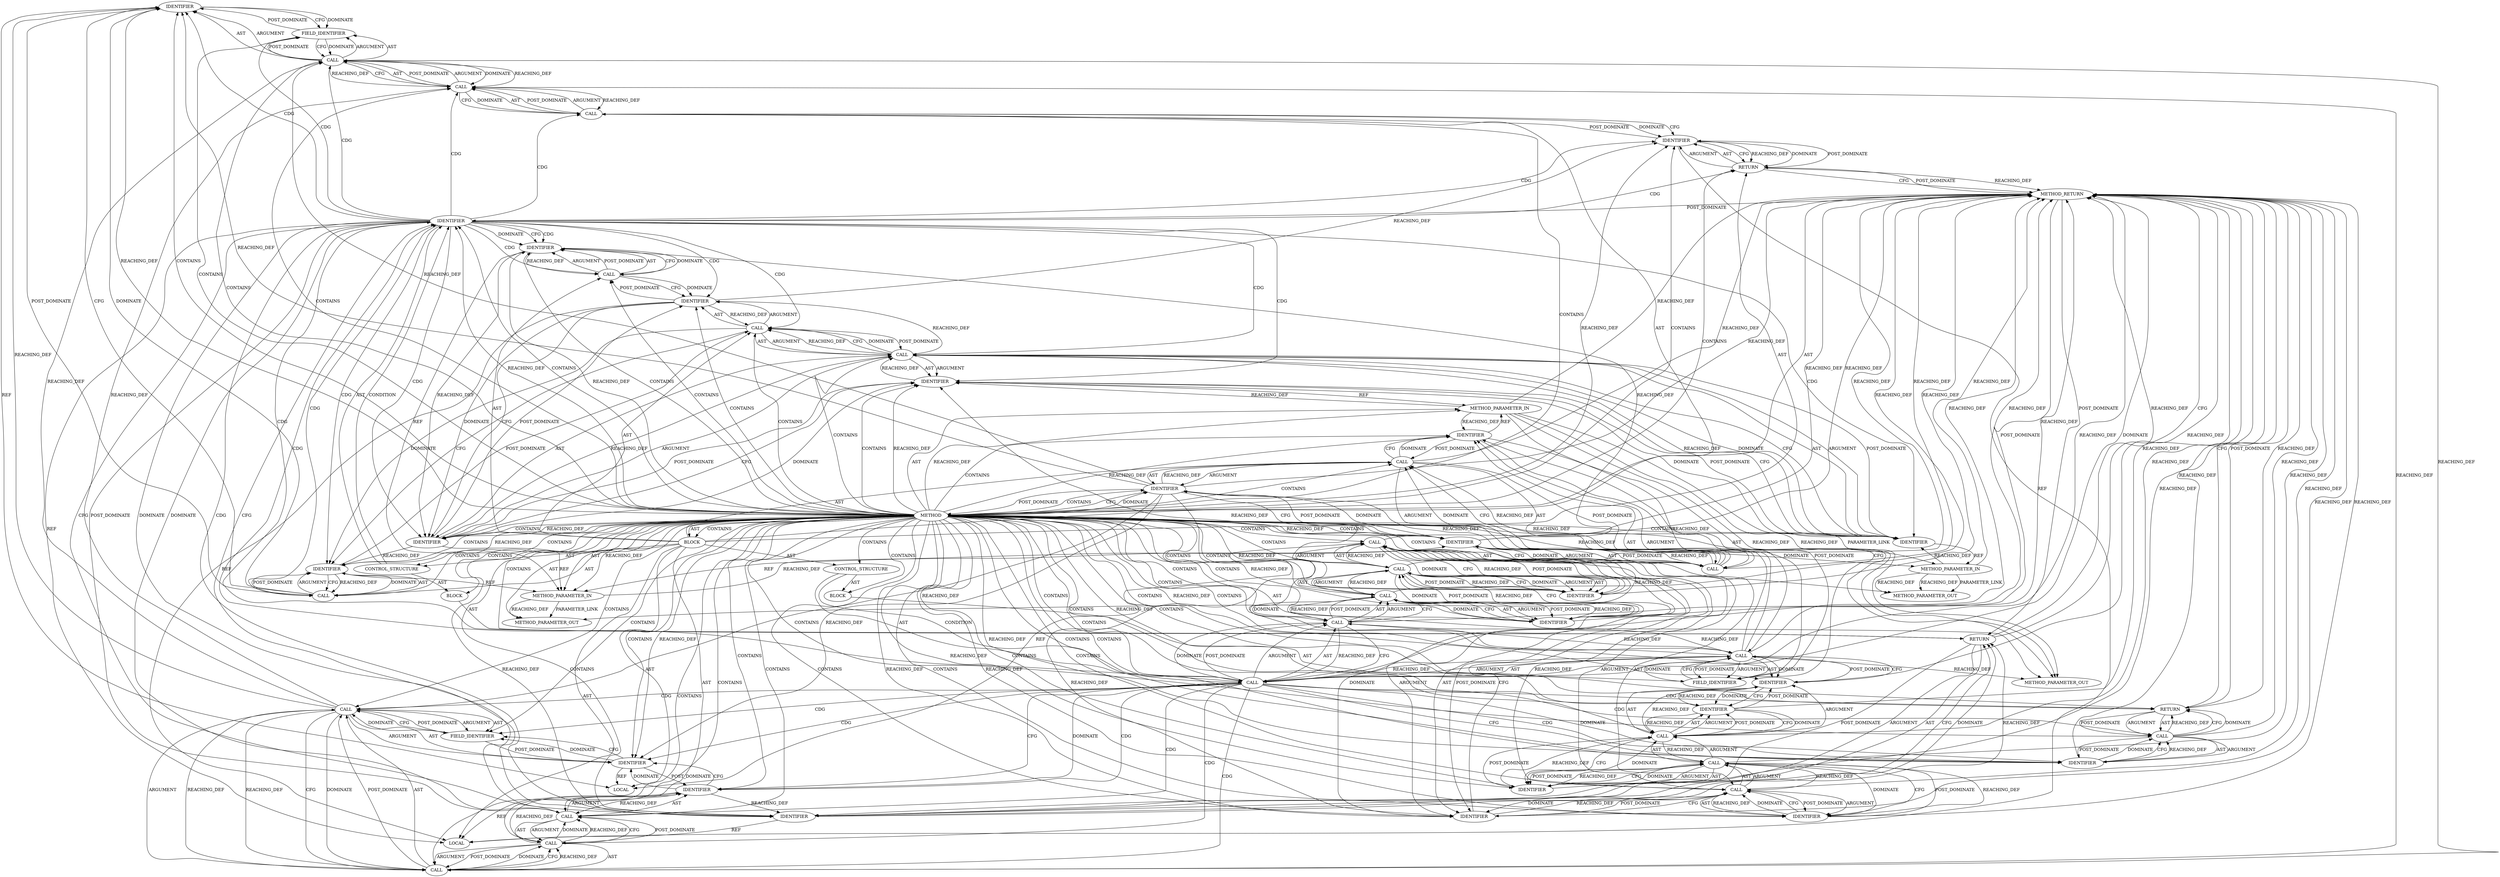 digraph {
  13996 [label=LOCAL ORDER=1 CODE="struct tls_context* tls_ctx" COLUMN_NUMBER=21 LINE_NUMBER=1228 TYPE_FULL_NAME="tls_context*" NAME="tls_ctx"]
  14050 [label=IDENTIFIER ORDER=1 ARGUMENT_INDEX=1 CODE="tls_ctx" COLUMN_NUMBER=16 LINE_NUMBER=1242 TYPE_FULL_NAME="tls_context*" NAME="tls_ctx"]
  21623 [label=METHOD_PARAMETER_OUT ORDER=3 CODE="size_t size" IS_VARIADIC=false COLUMN_NUMBER=57 LINE_NUMBER=1226 TYPE_FULL_NAME="size_t" EVALUATION_STRATEGY="BY_VALUE" INDEX=3 NAME="size"]
  14022 [label=RETURN ORDER=1 ARGUMENT_INDEX=1 CODE="return -EOPNOTSUPP;" COLUMN_NUMBER=3 LINE_NUMBER=1234]
  14030 [label=IDENTIFIER ORDER=1 ARGUMENT_INDEX=1 CODE="tls_ctx" COLUMN_NUMBER=34 LINE_NUMBER=1236 TYPE_FULL_NAME="tls_context*" NAME="tls_ctx"]
  21622 [label=METHOD_PARAMETER_OUT ORDER=2 CODE="struct msghdr *msg" IS_VARIADIC=false COLUMN_NUMBER=37 LINE_NUMBER=1226 TYPE_FULL_NAME="msghdr*" EVALUATION_STRATEGY="BY_VALUE" INDEX=2 NAME="msg"]
  14039 [label=CALL ORDER=8 ARGUMENT_INDEX=-1 CODE="ret = tls_sw_sendmsg_locked(sk, msg, size)" COLUMN_NUMBER=2 METHOD_FULL_NAME="<operator>.assignment" LINE_NUMBER=1240 TYPE_FULL_NAME="<empty>" DISPATCH_TYPE="STATIC_DISPATCH" SIGNATURE="" NAME="<operator>.assignment"]
  14054 [label=METHOD_RETURN ORDER=5 CODE="RET" COLUMN_NUMBER=1 LINE_NUMBER=1226 TYPE_FULL_NAME="int" EVALUATION_STRATEGY="BY_VALUE"]
  14049 [label=CALL ORDER=1 ARGUMENT_INDEX=1 CODE="tls_ctx->tx_lock" COLUMN_NUMBER=16 METHOD_FULL_NAME="<operator>.indirectFieldAccess" LINE_NUMBER=1242 TYPE_FULL_NAME="<empty>" DISPATCH_TYPE="STATIC_DISPATCH" SIGNATURE="" NAME="<operator>.indirectFieldAccess"]
  14016 [label=IDENTIFIER ORDER=2 ARGUMENT_INDEX=2 CODE="MSG_NOSIGNAL" COLUMN_NUMBER=51 LINE_NUMBER=1231 TYPE_FULL_NAME="ANY" NAME="MSG_NOSIGNAL"]
  14044 [label=IDENTIFIER ORDER=3 ARGUMENT_INDEX=3 CODE="size" COLUMN_NUMBER=39 LINE_NUMBER=1240 TYPE_FULL_NAME="size_t" NAME="size"]
  14036 [label=IDENTIFIER ORDER=1 ARGUMENT_INDEX=-1 CODE="ret" COLUMN_NUMBER=10 LINE_NUMBER=1238 TYPE_FULL_NAME="int" NAME="ret"]
  14035 [label=RETURN ORDER=1 ARGUMENT_INDEX=1 CODE="return ret;" COLUMN_NUMBER=3 LINE_NUMBER=1238]
  13999 [label=CALL ORDER=2 ARGUMENT_INDEX=2 CODE="tls_get_ctx(sk)" COLUMN_NUMBER=32 METHOD_FULL_NAME="tls_get_ctx" LINE_NUMBER=1228 TYPE_FULL_NAME="<empty>" DISPATCH_TYPE="STATIC_DISPATCH" SIGNATURE="" NAME="tls_get_ctx"]
  13991 [label=METHOD COLUMN_NUMBER=1 LINE_NUMBER=1226 COLUMN_NUMBER_END=1 IS_EXTERNAL=false SIGNATURE="int tls_sw_sendmsg (sock*,msghdr*,size_t)" NAME="tls_sw_sendmsg" AST_PARENT_TYPE="TYPE_DECL" AST_PARENT_FULL_NAME="tls_sw.c:<global>" ORDER=28 CODE="int tls_sw_sendmsg(struct sock *sk, struct msghdr *msg, size_t size)
{
	struct tls_context *tls_ctx = tls_get_ctx(sk);
	int ret;

	if (msg->msg_flags & ~(MSG_MORE | MSG_DONTWAIT | MSG_NOSIGNAL |
			       MSG_CMSG_COMPAT | MSG_SPLICE_PAGES | MSG_EOR |
			       MSG_SENDPAGE_NOPOLICY))
		return -EOPNOTSUPP;

	ret = mutex_lock_interruptible(&tls_ctx->tx_lock);
	if (ret)
		return ret;
	lock_sock(sk);
	ret = tls_sw_sendmsg_locked(sk, msg, size);
	release_sock(sk);
	mutex_unlock(&tls_ctx->tx_lock);
	return ret;
}" FULL_NAME="tls_sw_sendmsg" LINE_NUMBER_END=1244 FILENAME="tls_sw.c"]
  14002 [label=CONTROL_STRUCTURE CONTROL_STRUCTURE_TYPE="IF" ORDER=4 PARSER_TYPE_NAME="CASTIfStatement" ARGUMENT_INDEX=-1 CODE="if (msg->msg_flags & ~(MSG_MORE | MSG_DONTWAIT | MSG_NOSIGNAL |
			       MSG_CMSG_COMPAT | MSG_SPLICE_PAGES | MSG_EOR |
			       MSG_SENDPAGE_NOPOLICY))" COLUMN_NUMBER=2 LINE_NUMBER=1231]
  14025 [label=CALL ORDER=5 ARGUMENT_INDEX=-1 CODE="ret = mutex_lock_interruptible(&tls_ctx->tx_lock)" COLUMN_NUMBER=2 METHOD_FULL_NAME="<operator>.assignment" LINE_NUMBER=1236 TYPE_FULL_NAME="<empty>" DISPATCH_TYPE="STATIC_DISPATCH" SIGNATURE="" NAME="<operator>.assignment"]
  14017 [label=IDENTIFIER ORDER=2 ARGUMENT_INDEX=2 CODE="MSG_CMSG_COMPAT" COLUMN_NUMBER=11 LINE_NUMBER=1232 TYPE_FULL_NAME="ANY" NAME="MSG_CMSG_COMPAT"]
  13998 [label=IDENTIFIER ORDER=1 ARGUMENT_INDEX=1 CODE="tls_ctx" COLUMN_NUMBER=22 LINE_NUMBER=1228 TYPE_FULL_NAME="tls_context*" NAME="tls_ctx"]
  14033 [label=IDENTIFIER ORDER=1 ARGUMENT_INDEX=-1 CODE="ret" COLUMN_NUMBER=6 LINE_NUMBER=1237 TYPE_FULL_NAME="int" NAME="ret"]
  21621 [label=METHOD_PARAMETER_OUT ORDER=1 CODE="struct sock *sk" IS_VARIADIC=false COLUMN_NUMBER=20 LINE_NUMBER=1226 TYPE_FULL_NAME="sock*" EVALUATION_STRATEGY="BY_VALUE" INDEX=1 NAME="sk"]
  14037 [label=CALL ORDER=7 ARGUMENT_INDEX=-1 CODE="lock_sock(sk)" COLUMN_NUMBER=2 METHOD_FULL_NAME="lock_sock" LINE_NUMBER=1239 TYPE_FULL_NAME="<empty>" DISPATCH_TYPE="STATIC_DISPATCH" SIGNATURE="" NAME="lock_sock"]
  14028 [label=CALL ORDER=1 ARGUMENT_INDEX=1 CODE="&tls_ctx->tx_lock" COLUMN_NUMBER=33 METHOD_FULL_NAME="<operator>.addressOf" LINE_NUMBER=1236 TYPE_FULL_NAME="<empty>" DISPATCH_TYPE="STATIC_DISPATCH" SIGNATURE="" NAME="<operator>.addressOf"]
  14031 [label=FIELD_IDENTIFIER ORDER=2 ARGUMENT_INDEX=2 CODE="tx_lock" COLUMN_NUMBER=34 LINE_NUMBER=1236 CANONICAL_NAME="tx_lock"]
  13993 [label=METHOD_PARAMETER_IN ORDER=2 CODE="struct msghdr *msg" IS_VARIADIC=false COLUMN_NUMBER=37 LINE_NUMBER=1226 TYPE_FULL_NAME="msghdr*" EVALUATION_STRATEGY="BY_VALUE" INDEX=2 NAME="msg"]
  14023 [label=CALL ORDER=1 ARGUMENT_INDEX=-1 CODE="-EOPNOTSUPP" COLUMN_NUMBER=10 METHOD_FULL_NAME="<operator>.minus" LINE_NUMBER=1234 TYPE_FULL_NAME="<empty>" DISPATCH_TYPE="STATIC_DISPATCH" SIGNATURE="" NAME="<operator>.minus"]
  14007 [label=CALL ORDER=2 ARGUMENT_INDEX=2 CODE="~(MSG_MORE | MSG_DONTWAIT | MSG_NOSIGNAL |
			       MSG_CMSG_COMPAT | MSG_SPLICE_PAGES | MSG_EOR |
			       MSG_SENDPAGE_NOPOLICY)" COLUMN_NUMBER=23 METHOD_FULL_NAME="<operator>.not" LINE_NUMBER=1231 TYPE_FULL_NAME="<empty>" DISPATCH_TYPE="STATIC_DISPATCH" SIGNATURE="" NAME="<operator>.not"]
  14014 [label=IDENTIFIER ORDER=1 ARGUMENT_INDEX=1 CODE="MSG_MORE" COLUMN_NUMBER=25 LINE_NUMBER=1231 TYPE_FULL_NAME="ANY" NAME="MSG_MORE"]
  14006 [label=FIELD_IDENTIFIER ORDER=2 ARGUMENT_INDEX=2 CODE="msg_flags" COLUMN_NUMBER=6 LINE_NUMBER=1231 CANONICAL_NAME="msg_flags"]
  14021 [label=BLOCK ORDER=2 ARGUMENT_INDEX=-1 CODE="<empty>" COLUMN_NUMBER=3 LINE_NUMBER=1234 TYPE_FULL_NAME="void"]
  14047 [label=CALL ORDER=10 ARGUMENT_INDEX=-1 CODE="mutex_unlock(&tls_ctx->tx_lock)" COLUMN_NUMBER=2 METHOD_FULL_NAME="mutex_unlock" LINE_NUMBER=1242 TYPE_FULL_NAME="<empty>" DISPATCH_TYPE="STATIC_DISPATCH" SIGNATURE="" NAME="mutex_unlock"]
  14000 [label=IDENTIFIER ORDER=1 ARGUMENT_INDEX=1 CODE="sk" COLUMN_NUMBER=44 LINE_NUMBER=1228 TYPE_FULL_NAME="sock*" NAME="sk"]
  14051 [label=FIELD_IDENTIFIER ORDER=2 ARGUMENT_INDEX=2 CODE="tx_lock" COLUMN_NUMBER=16 LINE_NUMBER=1242 CANONICAL_NAME="tx_lock"]
  14001 [label=LOCAL ORDER=3 CODE="int ret" COLUMN_NUMBER=6 LINE_NUMBER=1229 TYPE_FULL_NAME="int" NAME="ret"]
  14003 [label=CALL ORDER=1 ARGUMENT_INDEX=-1 CODE="msg->msg_flags & ~(MSG_MORE | MSG_DONTWAIT | MSG_NOSIGNAL |
			       MSG_CMSG_COMPAT | MSG_SPLICE_PAGES | MSG_EOR |
			       MSG_SENDPAGE_NOPOLICY)" COLUMN_NUMBER=6 METHOD_FULL_NAME="<operator>.and" LINE_NUMBER=1231 TYPE_FULL_NAME="<empty>" DISPATCH_TYPE="STATIC_DISPATCH" SIGNATURE="" NAME="<operator>.and"]
  14013 [label=CALL ORDER=1 ARGUMENT_INDEX=1 CODE="MSG_MORE | MSG_DONTWAIT" COLUMN_NUMBER=25 METHOD_FULL_NAME="<operator>.or" LINE_NUMBER=1231 TYPE_FULL_NAME="<empty>" DISPATCH_TYPE="STATIC_DISPATCH" SIGNATURE="" NAME="<operator>.or"]
  14011 [label=CALL ORDER=1 ARGUMENT_INDEX=1 CODE="MSG_MORE | MSG_DONTWAIT | MSG_NOSIGNAL |
			       MSG_CMSG_COMPAT" COLUMN_NUMBER=25 METHOD_FULL_NAME="<operator>.or" LINE_NUMBER=1231 TYPE_FULL_NAME="<empty>" DISPATCH_TYPE="STATIC_DISPATCH" SIGNATURE="" NAME="<operator>.or"]
  14019 [label=IDENTIFIER ORDER=2 ARGUMENT_INDEX=2 CODE="MSG_EOR" COLUMN_NUMBER=48 LINE_NUMBER=1232 TYPE_FULL_NAME="ANY" NAME="MSG_EOR"]
  13994 [label=METHOD_PARAMETER_IN ORDER=3 CODE="size_t size" IS_VARIADIC=false COLUMN_NUMBER=57 LINE_NUMBER=1226 TYPE_FULL_NAME="size_t" EVALUATION_STRATEGY="BY_VALUE" INDEX=3 NAME="size"]
  14027 [label=CALL ORDER=2 ARGUMENT_INDEX=2 CODE="mutex_lock_interruptible(&tls_ctx->tx_lock)" COLUMN_NUMBER=8 METHOD_FULL_NAME="mutex_lock_interruptible" LINE_NUMBER=1236 TYPE_FULL_NAME="<empty>" DISPATCH_TYPE="STATIC_DISPATCH" SIGNATURE="" NAME="mutex_lock_interruptible"]
  14034 [label=BLOCK ORDER=2 ARGUMENT_INDEX=-1 CODE="<empty>" COLUMN_NUMBER=3 LINE_NUMBER=1238 TYPE_FULL_NAME="void"]
  14024 [label=IDENTIFIER ORDER=1 ARGUMENT_INDEX=1 CODE="EOPNOTSUPP" COLUMN_NUMBER=11 LINE_NUMBER=1234 TYPE_FULL_NAME="ANY" NAME="EOPNOTSUPP"]
  14042 [label=IDENTIFIER ORDER=1 ARGUMENT_INDEX=1 CODE="sk" COLUMN_NUMBER=30 LINE_NUMBER=1240 TYPE_FULL_NAME="sock*" NAME="sk"]
  14053 [label=IDENTIFIER ORDER=1 ARGUMENT_INDEX=-1 CODE="ret" COLUMN_NUMBER=9 LINE_NUMBER=1243 TYPE_FULL_NAME="int" NAME="ret"]
  14048 [label=CALL ORDER=1 ARGUMENT_INDEX=1 CODE="&tls_ctx->tx_lock" COLUMN_NUMBER=15 METHOD_FULL_NAME="<operator>.addressOf" LINE_NUMBER=1242 TYPE_FULL_NAME="<empty>" DISPATCH_TYPE="STATIC_DISPATCH" SIGNATURE="" NAME="<operator>.addressOf"]
  13995 [label=BLOCK ORDER=4 ARGUMENT_INDEX=-1 CODE="{
	struct tls_context *tls_ctx = tls_get_ctx(sk);
	int ret;

	if (msg->msg_flags & ~(MSG_MORE | MSG_DONTWAIT | MSG_NOSIGNAL |
			       MSG_CMSG_COMPAT | MSG_SPLICE_PAGES | MSG_EOR |
			       MSG_SENDPAGE_NOPOLICY))
		return -EOPNOTSUPP;

	ret = mutex_lock_interruptible(&tls_ctx->tx_lock);
	if (ret)
		return ret;
	lock_sock(sk);
	ret = tls_sw_sendmsg_locked(sk, msg, size);
	release_sock(sk);
	mutex_unlock(&tls_ctx->tx_lock);
	return ret;
}" COLUMN_NUMBER=1 LINE_NUMBER=1227 TYPE_FULL_NAME="void"]
  14018 [label=IDENTIFIER ORDER=2 ARGUMENT_INDEX=2 CODE="MSG_SPLICE_PAGES" COLUMN_NUMBER=29 LINE_NUMBER=1232 TYPE_FULL_NAME="ANY" NAME="MSG_SPLICE_PAGES"]
  14026 [label=IDENTIFIER ORDER=1 ARGUMENT_INDEX=1 CODE="ret" COLUMN_NUMBER=2 LINE_NUMBER=1236 TYPE_FULL_NAME="int" NAME="ret"]
  14045 [label=CALL ORDER=9 ARGUMENT_INDEX=-1 CODE="release_sock(sk)" COLUMN_NUMBER=2 METHOD_FULL_NAME="release_sock" LINE_NUMBER=1241 TYPE_FULL_NAME="<empty>" DISPATCH_TYPE="STATIC_DISPATCH" SIGNATURE="" NAME="release_sock"]
  14020 [label=IDENTIFIER ORDER=2 ARGUMENT_INDEX=2 CODE="MSG_SENDPAGE_NOPOLICY" COLUMN_NUMBER=11 LINE_NUMBER=1233 TYPE_FULL_NAME="ANY" NAME="MSG_SENDPAGE_NOPOLICY"]
  14041 [label=CALL ORDER=2 ARGUMENT_INDEX=2 CODE="tls_sw_sendmsg_locked(sk, msg, size)" COLUMN_NUMBER=8 METHOD_FULL_NAME="tls_sw_sendmsg_locked" LINE_NUMBER=1240 TYPE_FULL_NAME="<empty>" DISPATCH_TYPE="STATIC_DISPATCH" SIGNATURE="" NAME="tls_sw_sendmsg_locked"]
  14004 [label=CALL ORDER=1 ARGUMENT_INDEX=1 CODE="msg->msg_flags" COLUMN_NUMBER=6 METHOD_FULL_NAME="<operator>.indirectFieldAccess" LINE_NUMBER=1231 TYPE_FULL_NAME="<empty>" DISPATCH_TYPE="STATIC_DISPATCH" SIGNATURE="" NAME="<operator>.indirectFieldAccess"]
  14040 [label=IDENTIFIER ORDER=1 ARGUMENT_INDEX=1 CODE="ret" COLUMN_NUMBER=2 LINE_NUMBER=1240 TYPE_FULL_NAME="int" NAME="ret"]
  14046 [label=IDENTIFIER ORDER=1 ARGUMENT_INDEX=1 CODE="sk" COLUMN_NUMBER=15 LINE_NUMBER=1241 TYPE_FULL_NAME="sock*" NAME="sk"]
  14015 [label=IDENTIFIER ORDER=2 ARGUMENT_INDEX=2 CODE="MSG_DONTWAIT" COLUMN_NUMBER=36 LINE_NUMBER=1231 TYPE_FULL_NAME="ANY" NAME="MSG_DONTWAIT"]
  14043 [label=IDENTIFIER ORDER=2 ARGUMENT_INDEX=2 CODE="msg" COLUMN_NUMBER=34 LINE_NUMBER=1240 TYPE_FULL_NAME="msghdr*" NAME="msg"]
  13992 [label=METHOD_PARAMETER_IN ORDER=1 CODE="struct sock *sk" IS_VARIADIC=false COLUMN_NUMBER=20 LINE_NUMBER=1226 TYPE_FULL_NAME="sock*" EVALUATION_STRATEGY="BY_VALUE" INDEX=1 NAME="sk"]
  14005 [label=IDENTIFIER ORDER=1 ARGUMENT_INDEX=1 CODE="msg" COLUMN_NUMBER=6 LINE_NUMBER=1231 TYPE_FULL_NAME="msghdr*" NAME="msg"]
  14008 [label=CALL ORDER=1 ARGUMENT_INDEX=1 CODE="MSG_MORE | MSG_DONTWAIT | MSG_NOSIGNAL |
			       MSG_CMSG_COMPAT | MSG_SPLICE_PAGES | MSG_EOR |
			       MSG_SENDPAGE_NOPOLICY" COLUMN_NUMBER=25 METHOD_FULL_NAME="<operator>.or" LINE_NUMBER=1231 TYPE_FULL_NAME="<empty>" DISPATCH_TYPE="STATIC_DISPATCH" SIGNATURE="" NAME="<operator>.or"]
  13997 [label=CALL ORDER=2 ARGUMENT_INDEX=-1 CODE="*tls_ctx = tls_get_ctx(sk)" COLUMN_NUMBER=21 METHOD_FULL_NAME="<operator>.assignment" LINE_NUMBER=1228 TYPE_FULL_NAME="<empty>" DISPATCH_TYPE="STATIC_DISPATCH" SIGNATURE="" NAME="<operator>.assignment"]
  14009 [label=CALL ORDER=1 ARGUMENT_INDEX=1 CODE="MSG_MORE | MSG_DONTWAIT | MSG_NOSIGNAL |
			       MSG_CMSG_COMPAT | MSG_SPLICE_PAGES | MSG_EOR" COLUMN_NUMBER=25 METHOD_FULL_NAME="<operator>.or" LINE_NUMBER=1231 TYPE_FULL_NAME="<empty>" DISPATCH_TYPE="STATIC_DISPATCH" SIGNATURE="" NAME="<operator>.or"]
  14052 [label=RETURN ORDER=11 ARGUMENT_INDEX=-1 CODE="return ret;" COLUMN_NUMBER=2 LINE_NUMBER=1243]
  14029 [label=CALL ORDER=1 ARGUMENT_INDEX=1 CODE="tls_ctx->tx_lock" COLUMN_NUMBER=34 METHOD_FULL_NAME="<operator>.indirectFieldAccess" LINE_NUMBER=1236 TYPE_FULL_NAME="<empty>" DISPATCH_TYPE="STATIC_DISPATCH" SIGNATURE="" NAME="<operator>.indirectFieldAccess"]
  14012 [label=CALL ORDER=1 ARGUMENT_INDEX=1 CODE="MSG_MORE | MSG_DONTWAIT | MSG_NOSIGNAL" COLUMN_NUMBER=25 METHOD_FULL_NAME="<operator>.or" LINE_NUMBER=1231 TYPE_FULL_NAME="<empty>" DISPATCH_TYPE="STATIC_DISPATCH" SIGNATURE="" NAME="<operator>.or"]
  14038 [label=IDENTIFIER ORDER=1 ARGUMENT_INDEX=1 CODE="sk" COLUMN_NUMBER=12 LINE_NUMBER=1239 TYPE_FULL_NAME="sock*" NAME="sk"]
  14010 [label=CALL ORDER=1 ARGUMENT_INDEX=1 CODE="MSG_MORE | MSG_DONTWAIT | MSG_NOSIGNAL |
			       MSG_CMSG_COMPAT | MSG_SPLICE_PAGES" COLUMN_NUMBER=25 METHOD_FULL_NAME="<operator>.or" LINE_NUMBER=1231 TYPE_FULL_NAME="<empty>" DISPATCH_TYPE="STATIC_DISPATCH" SIGNATURE="" NAME="<operator>.or"]
  14032 [label=CONTROL_STRUCTURE CONTROL_STRUCTURE_TYPE="IF" ORDER=6 PARSER_TYPE_NAME="CASTIfStatement" ARGUMENT_INDEX=-1 CODE="if (ret)" COLUMN_NUMBER=2 LINE_NUMBER=1237]
  14030 -> 14031 [label=DOMINATE ]
  14051 -> 14049 [label=DOMINATE ]
  14004 -> 14043 [label=REACHING_DEF VARIABLE="msg->msg_flags"]
  14030 -> 13996 [label=REF ]
  14025 -> 14026 [label=AST ]
  14046 -> 14045 [label=DOMINATE ]
  14012 -> 14011 [label=REACHING_DEF VARIABLE="MSG_MORE | MSG_DONTWAIT | MSG_NOSIGNAL"]
  13995 -> 14039 [label=AST ]
  14012 -> 14013 [label=ARGUMENT ]
  14026 -> 14025 [label=REACHING_DEF VARIABLE="ret"]
  13993 -> 14043 [label=REACHING_DEF VARIABLE="msg"]
  14030 -> 14026 [label=POST_DOMINATE ]
  14016 -> 14013 [label=POST_DOMINATE ]
  14023 -> 14024 [label=AST ]
  14033 -> 14037 [label=CDG ]
  14038 -> 14037 [label=CFG ]
  14053 -> 14047 [label=POST_DOMINATE ]
  14033 -> 14044 [label=CDG ]
  14004 -> 14006 [label=POST_DOMINATE ]
  14007 -> 14008 [label=POST_DOMINATE ]
  14003 -> 14026 [label=DOMINATE ]
  14039 -> 14040 [label=ARGUMENT ]
  13991 -> 14024 [label=REACHING_DEF VARIABLE=""]
  14050 -> 14051 [label=CFG ]
  14005 -> 13997 [label=POST_DOMINATE ]
  14012 -> 14013 [label=AST ]
  14017 -> 14012 [label=POST_DOMINATE ]
  13991 -> 14020 [label=REACHING_DEF VARIABLE=""]
  14033 -> 14042 [label=CDG ]
  14052 -> 14054 [label=CFG ]
  14054 -> 14035 [label=POST_DOMINATE ]
  14041 -> 14044 [label=AST ]
  13991 -> 14029 [label=CONTAINS ]
  14012 -> 14016 [label=POST_DOMINATE ]
  14042 -> 14043 [label=CFG ]
  14003 -> 14007 [label=POST_DOMINATE ]
  13997 -> 14054 [label=REACHING_DEF VARIABLE="*tls_ctx = tls_get_ctx(sk)"]
  14035 -> 14054 [label=REACHING_DEF VARIABLE="<RET>"]
  14047 -> 14048 [label=AST ]
  14047 -> 14048 [label=POST_DOMINATE ]
  13998 -> 14000 [label=DOMINATE ]
  14005 -> 14006 [label=DOMINATE ]
  14013 -> 14054 [label=REACHING_DEF VARIABLE="MSG_MORE | MSG_DONTWAIT"]
  14000 -> 13999 [label=REACHING_DEF VARIABLE="sk"]
  14023 -> 14022 [label=REACHING_DEF VARIABLE="-EOPNOTSUPP"]
  14003 -> 14030 [label=CDG ]
  14049 -> 14051 [label=ARGUMENT ]
  13998 -> 14054 [label=REACHING_DEF VARIABLE="tls_ctx"]
  14008 -> 14007 [label=CFG ]
  14042 -> 14046 [label=REACHING_DEF VARIABLE="sk"]
  14003 -> 14029 [label=CDG ]
  14028 -> 14049 [label=REACHING_DEF VARIABLE="&tls_ctx->tx_lock"]
  14037 -> 14038 [label=ARGUMENT ]
  13991 -> 14020 [label=CONTAINS ]
  14053 -> 14052 [label=CFG ]
  14010 -> 14018 [label=POST_DOMINATE ]
  14003 -> 14026 [label=CDG ]
  14028 -> 14029 [label=POST_DOMINATE ]
  14024 -> 14023 [label=DOMINATE ]
  14008 -> 14007 [label=DOMINATE ]
  14052 -> 14053 [label=POST_DOMINATE ]
  14033 -> 14038 [label=CFG ]
  13991 -> 21622 [label=AST ]
  14043 -> 14044 [label=DOMINATE ]
  14017 -> 14011 [label=REACHING_DEF VARIABLE="MSG_CMSG_COMPAT"]
  14046 -> 13992 [label=REF ]
  14000 -> 13998 [label=POST_DOMINATE ]
  13991 -> 14031 [label=CONTAINS ]
  13991 -> 14015 [label=CONTAINS ]
  13991 -> 14004 [label=CONTAINS ]
  13998 -> 14030 [label=REACHING_DEF VARIABLE="tls_ctx"]
  13991 -> 13994 [label=REACHING_DEF VARIABLE=""]
  14033 -> 14049 [label=CDG ]
  14014 -> 14004 [label=POST_DOMINATE ]
  14003 -> 14004 [label=ARGUMENT ]
  14020 -> 14008 [label=REACHING_DEF VARIABLE="MSG_SENDPAGE_NOPOLICY"]
  14000 -> 14038 [label=REACHING_DEF VARIABLE="sk"]
  13991 -> 14053 [label=REACHING_DEF VARIABLE=""]
  14047 -> 14053 [label=DOMINATE ]
  13991 -> 14023 [label=CONTAINS ]
  13991 -> 14036 [label=REACHING_DEF VARIABLE=""]
  14024 -> 14023 [label=CFG ]
  13991 -> 13995 [label=CONTAINS ]
  13991 -> 14049 [label=CONTAINS ]
  14024 -> 14054 [label=REACHING_DEF VARIABLE="EOPNOTSUPP"]
  14020 -> 14054 [label=REACHING_DEF VARIABLE="MSG_SENDPAGE_NOPOLICY"]
  13998 -> 14049 [label=REACHING_DEF VARIABLE="tls_ctx"]
  14029 -> 14048 [label=REACHING_DEF VARIABLE="tls_ctx->tx_lock"]
  14028 -> 14027 [label=DOMINATE ]
  14011 -> 14018 [label=CFG ]
  13991 -> 14011 [label=CONTAINS ]
  14032 -> 14033 [label=AST ]
  14025 -> 14027 [label=POST_DOMINATE ]
  13992 -> 21621 [label=REACHING_DEF VARIABLE="sk"]
  14012 -> 14054 [label=REACHING_DEF VARIABLE="MSG_MORE | MSG_DONTWAIT | MSG_NOSIGNAL"]
  14009 -> 14019 [label=POST_DOMINATE ]
  14008 -> 14020 [label=AST ]
  14016 -> 14012 [label=REACHING_DEF VARIABLE="MSG_NOSIGNAL"]
  14033 -> 14036 [label=DOMINATE ]
  14019 -> 14009 [label=REACHING_DEF VARIABLE="MSG_EOR"]
  13991 -> 14054 [label=AST ]
  14033 -> 14052 [label=CDG ]
  14015 -> 14013 [label=REACHING_DEF VARIABLE="MSG_DONTWAIT"]
  14015 -> 14013 [label=CFG ]
  14008 -> 14009 [label=AST ]
  14005 -> 14006 [label=CFG ]
  14015 -> 14054 [label=REACHING_DEF VARIABLE="MSG_DONTWAIT"]
  13995 -> 13996 [label=AST ]
  14003 -> 14033 [label=CDG ]
  13991 -> 14033 [label=REACHING_DEF VARIABLE=""]
  14049 -> 14050 [label=AST ]
  14045 -> 14046 [label=AST ]
  14010 -> 14054 [label=REACHING_DEF VARIABLE="MSG_MORE | MSG_DONTWAIT | MSG_NOSIGNAL |
			       MSG_CMSG_COMPAT | MSG_SPLICE_PAGES"]
  13991 -> 14014 [label=REACHING_DEF VARIABLE=""]
  13991 -> 14041 [label=CONTAINS ]
  14010 -> 14009 [label=REACHING_DEF VARIABLE="MSG_MORE | MSG_DONTWAIT | MSG_NOSIGNAL |
			       MSG_CMSG_COMPAT | MSG_SPLICE_PAGES"]
  14009 -> 14010 [label=ARGUMENT ]
  14020 -> 14008 [label=DOMINATE ]
  13991 -> 13992 [label=REACHING_DEF VARIABLE=""]
  13991 -> 14017 [label=REACHING_DEF VARIABLE=""]
  14050 -> 14045 [label=POST_DOMINATE ]
  14015 -> 14014 [label=POST_DOMINATE ]
  13991 -> 14045 [label=CONTAINS ]
  14019 -> 14009 [label=CFG ]
  14018 -> 14010 [label=CFG ]
  14054 -> 14022 [label=POST_DOMINATE ]
  14044 -> 14043 [label=POST_DOMINATE ]
  14012 -> 14016 [label=ARGUMENT ]
  13991 -> 14046 [label=CONTAINS ]
  13991 -> 14034 [label=CONTAINS ]
  14041 -> 14042 [label=ARGUMENT ]
  14003 -> 14023 [label=CDG ]
  14021 -> 14022 [label=AST ]
  14033 -> 14046 [label=CDG ]
  14049 -> 14051 [label=AST ]
  14003 -> 14027 [label=CDG ]
  14026 -> 14030 [label=CFG ]
  14000 -> 13992 [label=REF ]
  14033 -> 14050 [label=CDG ]
  14012 -> 14017 [label=CFG ]
  14022 -> 14023 [label=POST_DOMINATE ]
  14031 -> 14029 [label=DOMINATE ]
  14027 -> 14026 [label=REACHING_DEF VARIABLE="mutex_lock_interruptible(&tls_ctx->tx_lock)"]
  14039 -> 14041 [label=POST_DOMINATE ]
  13997 -> 13999 [label=ARGUMENT ]
  14045 -> 14046 [label=POST_DOMINATE ]
  14033 -> 14041 [label=CDG ]
  14041 -> 14039 [label=REACHING_DEF VARIABLE="tls_sw_sendmsg_locked(sk, msg, size)"]
  14018 -> 14010 [label=REACHING_DEF VARIABLE="MSG_SPLICE_PAGES"]
  14035 -> 14036 [label=POST_DOMINATE ]
  14025 -> 14033 [label=DOMINATE ]
  14007 -> 14054 [label=REACHING_DEF VARIABLE="~(MSG_MORE | MSG_DONTWAIT | MSG_NOSIGNAL |
			       MSG_CMSG_COMPAT | MSG_SPLICE_PAGES | MSG_EOR |
			       MSG_SENDPAGE_NOPOLICY)"]
  14046 -> 14045 [label=CFG ]
  14027 -> 14025 [label=DOMINATE ]
  14035 -> 14036 [label=ARGUMENT ]
  13995 -> 14001 [label=AST ]
  13991 -> 14040 [label=CONTAINS ]
  14048 -> 14047 [label=REACHING_DEF VARIABLE="&tls_ctx->tx_lock"]
  14003 -> 14031 [label=CDG ]
  14049 -> 14050 [label=ARGUMENT ]
  14049 -> 14051 [label=POST_DOMINATE ]
  14026 -> 14036 [label=REACHING_DEF VARIABLE="ret"]
  13997 -> 13999 [label=AST ]
  14031 -> 14030 [label=POST_DOMINATE ]
  13995 -> 14032 [label=AST ]
  14003 -> 14024 [label=DOMINATE ]
  14004 -> 14005 [label=AST ]
  14010 -> 14018 [label=ARGUMENT ]
  13991 -> 13993 [label=AST ]
  13991 -> 14003 [label=CONTAINS ]
  13991 -> 13999 [label=CONTAINS ]
  14034 -> 14035 [label=AST ]
  14013 -> 14015 [label=AST ]
  13999 -> 13997 [label=DOMINATE ]
  14006 -> 14004 [label=DOMINATE ]
  14048 -> 14047 [label=CFG ]
  14008 -> 14054 [label=REACHING_DEF VARIABLE="MSG_MORE | MSG_DONTWAIT | MSG_NOSIGNAL |
			       MSG_CMSG_COMPAT | MSG_SPLICE_PAGES | MSG_EOR |
			       MSG_SENDPAGE_NOPOLICY"]
  14008 -> 14009 [label=ARGUMENT ]
  14010 -> 14011 [label=AST ]
  13991 -> 14010 [label=CONTAINS ]
  13991 -> 14008 [label=CONTAINS ]
  14039 -> 14046 [label=DOMINATE ]
  14011 -> 14018 [label=DOMINATE ]
  14004 -> 14054 [label=REACHING_DEF VARIABLE="msg->msg_flags"]
  14000 -> 13999 [label=DOMINATE ]
  14010 -> 14019 [label=CFG ]
  13991 -> 14044 [label=REACHING_DEF VARIABLE=""]
  14027 -> 14028 [label=AST ]
  14026 -> 14030 [label=DOMINATE ]
  13991 -> 14016 [label=CONTAINS ]
  13999 -> 13998 [label=REACHING_DEF VARIABLE="tls_get_ctx(sk)"]
  13997 -> 13999 [label=POST_DOMINATE ]
  14008 -> 14020 [label=POST_DOMINATE ]
  13991 -> 13998 [label=CONTAINS ]
  13997 -> 13998 [label=AST ]
  13991 -> 14009 [label=CONTAINS ]
  13991 -> 14044 [label=CONTAINS ]
  14012 -> 14016 [label=AST ]
  14038 -> 13992 [label=REF ]
  14041 -> 14040 [label=REACHING_DEF VARIABLE="tls_sw_sendmsg_locked(sk, msg, size)"]
  14045 -> 14046 [label=ARGUMENT ]
  14025 -> 14027 [label=AST ]
  13995 -> 14025 [label=AST ]
  14022 -> 14054 [label=REACHING_DEF VARIABLE="<RET>"]
  14010 -> 14019 [label=DOMINATE ]
  13991 -> 13998 [label=CFG ]
  14053 -> 14052 [label=REACHING_DEF VARIABLE="ret"]
  14017 -> 14012 [label=REACHING_DEF VARIABLE="MSG_CMSG_COMPAT"]
  14029 -> 14031 [label=POST_DOMINATE ]
  13991 -> 14042 [label=CONTAINS ]
  13999 -> 14000 [label=ARGUMENT ]
  14044 -> 14041 [label=REACHING_DEF VARIABLE="size"]
  13991 -> 13992 [label=AST ]
  13991 -> 14015 [label=REACHING_DEF VARIABLE=""]
  14009 -> 14008 [label=REACHING_DEF VARIABLE="MSG_MORE | MSG_DONTWAIT | MSG_NOSIGNAL |
			       MSG_CMSG_COMPAT | MSG_SPLICE_PAGES | MSG_EOR"]
  14019 -> 14054 [label=REACHING_DEF VARIABLE="MSG_EOR"]
  13994 -> 21623 [label=PARAMETER_LINK ]
  14027 -> 14025 [label=REACHING_DEF VARIABLE="mutex_lock_interruptible(&tls_ctx->tx_lock)"]
  14016 -> 14013 [label=REACHING_DEF VARIABLE="MSG_NOSIGNAL"]
  14014 -> 14015 [label=DOMINATE ]
  13995 -> 14002 [label=AST ]
  13991 -> 14000 [label=CONTAINS ]
  14028 -> 14027 [label=CFG ]
  13991 -> 14021 [label=CONTAINS ]
  14029 -> 14031 [label=AST ]
  13991 -> 14042 [label=REACHING_DEF VARIABLE=""]
  13991 -> 14050 [label=REACHING_DEF VARIABLE=""]
  14036 -> 14001 [label=REF ]
  14014 -> 14054 [label=REACHING_DEF VARIABLE="MSG_MORE"]
  14033 -> 14051 [label=CDG ]
  14035 -> 14054 [label=CFG ]
  14041 -> 14039 [label=CFG ]
  14040 -> 14037 [label=POST_DOMINATE ]
  13991 -> 14005 [label=CONTAINS ]
  14039 -> 14041 [label=AST ]
  14037 -> 14038 [label=POST_DOMINATE ]
  14041 -> 14044 [label=ARGUMENT ]
  14028 -> 14048 [label=REACHING_DEF VARIABLE="&tls_ctx->tx_lock"]
  14041 -> 14043 [label=AST ]
  14009 -> 14020 [label=DOMINATE ]
  13991 -> 14024 [label=CONTAINS ]
  14004 -> 14014 [label=DOMINATE ]
  14009 -> 14019 [label=ARGUMENT ]
  13991 -> 14037 [label=CONTAINS ]
  14003 -> 14007 [label=ARGUMENT ]
  13991 -> 14050 [label=CONTAINS ]
  14027 -> 14028 [label=ARGUMENT ]
  14023 -> 14024 [label=ARGUMENT ]
  14027 -> 14025 [label=CFG ]
  13991 -> 13993 [label=REACHING_DEF VARIABLE=""]
  14033 -> 14053 [label=CDG ]
  14032 -> 14033 [label=CONDITION ]
  14009 -> 14010 [label=AST ]
  13995 -> 14037 [label=AST ]
  14040 -> 14042 [label=CFG ]
  13991 -> 13995 [label=AST ]
  14044 -> 14041 [label=DOMINATE ]
  13998 -> 14029 [label=REACHING_DEF VARIABLE="tls_ctx"]
  14029 -> 14028 [label=REACHING_DEF VARIABLE="tls_ctx->tx_lock"]
  14029 -> 14028 [label=REACHING_DEF VARIABLE="tls_ctx->tx_lock"]
  14033 -> 14036 [label=CDG ]
  14002 -> 14003 [label=CONDITION ]
  13991 -> 14027 [label=CONTAINS ]
  14013 -> 14012 [label=REACHING_DEF VARIABLE="MSG_MORE | MSG_DONTWAIT"]
  13991 -> 14043 [label=CONTAINS ]
  14028 -> 14029 [label=AST ]
  13991 -> 13994 [label=AST ]
  13991 -> 14017 [label=CONTAINS ]
  14038 -> 14037 [label=DOMINATE ]
  13993 -> 14054 [label=REACHING_DEF VARIABLE="msg"]
  13991 -> 14038 [label=REACHING_DEF VARIABLE=""]
  14004 -> 21622 [label=REACHING_DEF VARIABLE="msg->msg_flags"]
  14011 -> 14010 [label=REACHING_DEF VARIABLE="MSG_MORE | MSG_DONTWAIT | MSG_NOSIGNAL |
			       MSG_CMSG_COMPAT"]
  14033 -> 14038 [label=CDG ]
  14003 -> 14024 [label=CFG ]
  14016 -> 14012 [label=CFG ]
  14003 -> 14054 [label=REACHING_DEF VARIABLE="msg->msg_flags & ~(MSG_MORE | MSG_DONTWAIT | MSG_NOSIGNAL |
			       MSG_CMSG_COMPAT | MSG_SPLICE_PAGES | MSG_EOR |
			       MSG_SENDPAGE_NOPOLICY)"]
  13991 -> 14006 [label=CONTAINS ]
  14027 -> 14028 [label=POST_DOMINATE ]
  13995 -> 13997 [label=AST ]
  14033 -> 14047 [label=CDG ]
  14022 -> 14023 [label=ARGUMENT ]
  14011 -> 14054 [label=REACHING_DEF VARIABLE="MSG_MORE | MSG_DONTWAIT | MSG_NOSIGNAL |
			       MSG_CMSG_COMPAT"]
  13999 -> 13997 [label=CFG ]
  13997 -> 13998 [label=ARGUMENT ]
  14018 -> 14011 [label=REACHING_DEF VARIABLE="MSG_SPLICE_PAGES"]
  14040 -> 14039 [label=REACHING_DEF VARIABLE="ret"]
  13991 -> 14051 [label=CONTAINS ]
  14002 -> 14003 [label=AST ]
  13999 -> 14000 [label=AST ]
  14007 -> 14008 [label=AST ]
  14020 -> 14008 [label=CFG ]
  13993 -> 21622 [label=REACHING_DEF VARIABLE="msg"]
  13993 -> 21622 [label=REACHING_DEF VARIABLE="msg"]
  13991 -> 14018 [label=CONTAINS ]
  14017 -> 14054 [label=REACHING_DEF VARIABLE="MSG_CMSG_COMPAT"]
  14047 -> 14053 [label=CFG ]
  14036 -> 14035 [label=CFG ]
  13997 -> 14005 [label=CFG ]
  14004 -> 14014 [label=CFG ]
  14004 -> 14007 [label=REACHING_DEF VARIABLE="msg->msg_flags"]
  14013 -> 14014 [label=ARGUMENT ]
  14047 -> 14048 [label=ARGUMENT ]
  14052 -> 14053 [label=ARGUMENT ]
  14029 -> 14030 [label=ARGUMENT ]
  13998 -> 13996 [label=REF ]
  14022 -> 14023 [label=AST ]
  14039 -> 14040 [label=AST ]
  13991 -> 14052 [label=CONTAINS ]
  14009 -> 14020 [label=CFG ]
  14003 -> 14026 [label=CFG ]
  14033 -> 14045 [label=CDG ]
  14024 -> 14023 [label=REACHING_DEF VARIABLE="EOPNOTSUPP"]
  14003 -> 14022 [label=CDG ]
  13998 -> 13991 [label=POST_DOMINATE ]
  13993 -> 14005 [label=REACHING_DEF VARIABLE="msg"]
  14000 -> 21621 [label=REACHING_DEF VARIABLE="sk"]
  13991 -> 14005 [label=REACHING_DEF VARIABLE=""]
  14042 -> 14043 [label=DOMINATE ]
  14048 -> 14049 [label=AST ]
  14018 -> 14054 [label=REACHING_DEF VARIABLE="MSG_SPLICE_PAGES"]
  14000 -> 13999 [label=CFG ]
  14031 -> 14029 [label=CFG ]
  13991 -> 14039 [label=CONTAINS ]
  14022 -> 14054 [label=CFG ]
  13991 -> 14013 [label=CONTAINS ]
  14003 -> 14007 [label=AST ]
  14007 -> 14003 [label=REACHING_DEF VARIABLE="~(MSG_MORE | MSG_DONTWAIT | MSG_NOSIGNAL |
			       MSG_CMSG_COMPAT | MSG_SPLICE_PAGES | MSG_EOR |
			       MSG_SENDPAGE_NOPOLICY)"]
  14029 -> 14028 [label=DOMINATE ]
  14048 -> 14049 [label=POST_DOMINATE ]
  14040 -> 14042 [label=DOMINATE ]
  14052 -> 14053 [label=AST ]
  13999 -> 13997 [label=REACHING_DEF VARIABLE="tls_get_ctx(sk)"]
  14052 -> 14054 [label=REACHING_DEF VARIABLE="<RET>"]
  14007 -> 14008 [label=ARGUMENT ]
  14016 -> 14054 [label=REACHING_DEF VARIABLE="MSG_NOSIGNAL"]
  14033 -> 14040 [label=CDG ]
  14002 -> 14021 [label=AST ]
  13991 -> 14036 [label=CONTAINS ]
  13991 -> 14019 [label=REACHING_DEF VARIABLE=""]
  13994 -> 14044 [label=REACHING_DEF VARIABLE="size"]
  14045 -> 14050 [label=CFG ]
  14043 -> 14042 [label=POST_DOMINATE ]
  14016 -> 14012 [label=DOMINATE ]
  14040 -> 14001 [label=REF ]
  14003 -> 14028 [label=CDG ]
  14029 -> 14031 [label=ARGUMENT ]
  14008 -> 14020 [label=ARGUMENT ]
  14007 -> 14003 [label=CFG ]
  14046 -> 14039 [label=POST_DOMINATE ]
  13998 -> 14000 [label=CFG ]
  14025 -> 14027 [label=ARGUMENT ]
  13991 -> 14016 [label=REACHING_DEF VARIABLE=""]
  13991 -> 14046 [label=REACHING_DEF VARIABLE=""]
  14041 -> 14043 [label=ARGUMENT ]
  13991 -> 14047 [label=CONTAINS ]
  14043 -> 14044 [label=CFG ]
  14007 -> 14003 [label=DOMINATE ]
  14026 -> 14001 [label=REF ]
  14049 -> 14048 [label=DOMINATE ]
  13995 -> 14052 [label=AST ]
  14041 -> 14042 [label=AST ]
  13999 -> 14000 [label=POST_DOMINATE ]
  14013 -> 14016 [label=DOMINATE ]
  14011 -> 14012 [label=AST ]
  14037 -> 14038 [label=AST ]
  14036 -> 14035 [label=DOMINATE ]
  14025 -> 14033 [label=CFG ]
  14003 -> 14024 [label=CDG ]
  14051 -> 14049 [label=CFG ]
  13991 -> 14033 [label=CONTAINS ]
  14025 -> 14026 [label=ARGUMENT ]
  14029 -> 14030 [label=AST ]
  14003 -> 14054 [label=DOMINATE ]
  14010 -> 14011 [label=ARGUMENT ]
  13992 -> 14000 [label=REACHING_DEF VARIABLE="sk"]
  14044 -> 13994 [label=REF ]
  13991 -> 14030 [label=CONTAINS ]
  13991 -> 14026 [label=CONTAINS ]
  14043 -> 13993 [label=REF ]
  14033 -> 14025 [label=POST_DOMINATE ]
  13991 -> 21623 [label=AST ]
  14042 -> 13992 [label=REF ]
  14053 -> 14001 [label=REF ]
  14044 -> 14041 [label=CFG ]
  13991 -> 13997 [label=CONTAINS ]
  13991 -> 14043 [label=REACHING_DEF VARIABLE=""]
  14028 -> 14027 [label=REACHING_DEF VARIABLE="&tls_ctx->tx_lock"]
  14033 -> 14048 [label=CDG ]
  14046 -> 14045 [label=REACHING_DEF VARIABLE="sk"]
  13991 -> 14030 [label=REACHING_DEF VARIABLE=""]
  14013 -> 14014 [label=AST ]
  14004 -> 14006 [label=ARGUMENT ]
  14020 -> 14009 [label=POST_DOMINATE ]
  13999 -> 14054 [label=REACHING_DEF VARIABLE="tls_get_ctx(sk)"]
  14054 -> 14003 [label=POST_DOMINATE ]
  14045 -> 14050 [label=DOMINATE ]
  14049 -> 14048 [label=REACHING_DEF VARIABLE="tls_ctx->tx_lock"]
  14049 -> 14048 [label=REACHING_DEF VARIABLE="tls_ctx->tx_lock"]
  14019 -> 14010 [label=REACHING_DEF VARIABLE="MSG_EOR"]
  14014 -> 14015 [label=CFG ]
  13995 -> 14045 [label=AST ]
  14023 -> 14054 [label=REACHING_DEF VARIABLE="-EOPNOTSUPP"]
  14013 -> 14016 [label=CFG ]
  13991 -> 14032 [label=CONTAINS ]
  14038 -> 14042 [label=REACHING_DEF VARIABLE="sk"]
  13991 -> 14007 [label=CONTAINS ]
  14043 -> 14041 [label=REACHING_DEF VARIABLE="msg"]
  14019 -> 14010 [label=POST_DOMINATE ]
  14033 -> 14036 [label=CFG ]
  14015 -> 14013 [label=DOMINATE ]
  14013 -> 14015 [label=ARGUMENT ]
  14023 -> 14022 [label=CFG ]
  14037 -> 14040 [label=CFG ]
  13993 -> 21622 [label=PARAMETER_LINK ]
  13995 -> 14047 [label=AST ]
  14033 -> 14039 [label=CDG ]
  14039 -> 14041 [label=ARGUMENT ]
  14006 -> 14004 [label=CFG ]
  13991 -> 14018 [label=REACHING_DEF VARIABLE=""]
  14013 -> 14015 [label=POST_DOMINATE ]
  14029 -> 14028 [label=CFG ]
  14023 -> 14022 [label=DOMINATE ]
  13991 -> 14000 [label=REACHING_DEF VARIABLE=""]
  14003 -> 14004 [label=AST ]
  14051 -> 14050 [label=POST_DOMINATE ]
  14012 -> 14017 [label=DOMINATE ]
  14041 -> 14044 [label=POST_DOMINATE ]
  14048 -> 14047 [label=DOMINATE ]
  14018 -> 14010 [label=DOMINATE ]
  14042 -> 14040 [label=POST_DOMINATE ]
  14019 -> 14009 [label=DOMINATE ]
  14011 -> 14017 [label=POST_DOMINATE ]
  13994 -> 14054 [label=REACHING_DEF VARIABLE="size"]
  14035 -> 14036 [label=AST ]
  14030 -> 14031 [label=CFG ]
  14048 -> 14049 [label=ARGUMENT ]
  14015 -> 14014 [label=REACHING_DEF VARIABLE="MSG_DONTWAIT"]
  14033 -> 14038 [label=DOMINATE ]
  13991 -> 14012 [label=CONTAINS ]
  14000 -> 14054 [label=REACHING_DEF VARIABLE="sk"]
  14005 -> 13993 [label=REF ]
  13998 -> 14050 [label=REACHING_DEF VARIABLE="tls_ctx"]
  14029 -> 14049 [label=REACHING_DEF VARIABLE="tls_ctx->tx_lock"]
  13997 -> 14005 [label=DOMINATE ]
  13991 -> 14053 [label=CONTAINS ]
  14041 -> 14039 [label=DOMINATE ]
  14006 -> 14005 [label=POST_DOMINATE ]
  14050 -> 14051 [label=DOMINATE ]
  13991 -> 21621 [label=AST ]
  13998 -> 13997 [label=REACHING_DEF VARIABLE="tls_ctx"]
  14033 -> 14035 [label=CDG ]
  14042 -> 14041 [label=REACHING_DEF VARIABLE="sk"]
  14050 -> 13996 [label=REF ]
  14032 -> 14034 [label=AST ]
  14029 -> 14050 [label=REACHING_DEF VARIABLE="tls_ctx->tx_lock"]
  14011 -> 14012 [label=ARGUMENT ]
  14008 -> 14007 [label=REACHING_DEF VARIABLE="MSG_MORE | MSG_DONTWAIT | MSG_NOSIGNAL |
			       MSG_CMSG_COMPAT | MSG_SPLICE_PAGES | MSG_EOR |
			       MSG_SENDPAGE_NOPOLICY"]
  14011 -> 14017 [label=AST ]
  14033 -> 14001 [label=REF ]
  13991 -> 14028 [label=CONTAINS ]
  14037 -> 14040 [label=DOMINATE ]
  14033 -> 14043 [label=CDG ]
  14009 -> 14019 [label=AST ]
  14053 -> 14052 [label=DOMINATE ]
  14004 -> 14006 [label=AST ]
  14017 -> 14011 [label=DOMINATE ]
  14009 -> 14054 [label=REACHING_DEF VARIABLE="MSG_MORE | MSG_DONTWAIT | MSG_NOSIGNAL |
			       MSG_CMSG_COMPAT | MSG_SPLICE_PAGES | MSG_EOR"]
  14040 -> 14053 [label=REACHING_DEF VARIABLE="ret"]
  13992 -> 21621 [label=PARAMETER_LINK ]
  13991 -> 14002 [label=CONTAINS ]
  13991 -> 14025 [label=CONTAINS ]
  13993 -> 14004 [label=REACHING_DEF VARIABLE="msg"]
  14039 -> 14046 [label=CFG ]
  14023 -> 14024 [label=POST_DOMINATE ]
  14036 -> 14035 [label=REACHING_DEF VARIABLE="ret"]
  14020 -> 14009 [label=REACHING_DEF VARIABLE="MSG_SENDPAGE_NOPOLICY"]
  14054 -> 14052 [label=POST_DOMINATE ]
  14038 -> 14037 [label=REACHING_DEF VARIABLE="sk"]
  14018 -> 14011 [label=POST_DOMINATE ]
  13991 -> 13998 [label=DOMINATE ]
  14007 -> 14004 [label=REACHING_DEF VARIABLE="~(MSG_MORE | MSG_DONTWAIT | MSG_NOSIGNAL |
			       MSG_CMSG_COMPAT | MSG_SPLICE_PAGES | MSG_EOR |
			       MSG_SENDPAGE_NOPOLICY)"]
  14014 -> 14013 [label=REACHING_DEF VARIABLE="MSG_MORE"]
  14028 -> 14029 [label=ARGUMENT ]
  14049 -> 14048 [label=CFG ]
  14003 -> 14025 [label=CDG ]
  13991 -> 14038 [label=CONTAINS ]
  14004 -> 14005 [label=ARGUMENT ]
  14054 -> 14033 [label=POST_DOMINATE ]
  13991 -> 14014 [label=CONTAINS ]
  13991 -> 14048 [label=CONTAINS ]
  13994 -> 21623 [label=REACHING_DEF VARIABLE="size"]
  13994 -> 21623 [label=REACHING_DEF VARIABLE="size"]
  13991 -> 14022 [label=CONTAINS ]
  14010 -> 14018 [label=AST ]
  13991 -> 14019 [label=CONTAINS ]
  14004 -> 14003 [label=REACHING_DEF VARIABLE="msg->msg_flags"]
  14011 -> 14017 [label=ARGUMENT ]
  13991 -> 14035 [label=CONTAINS ]
  14017 -> 14011 [label=CFG ]
}
